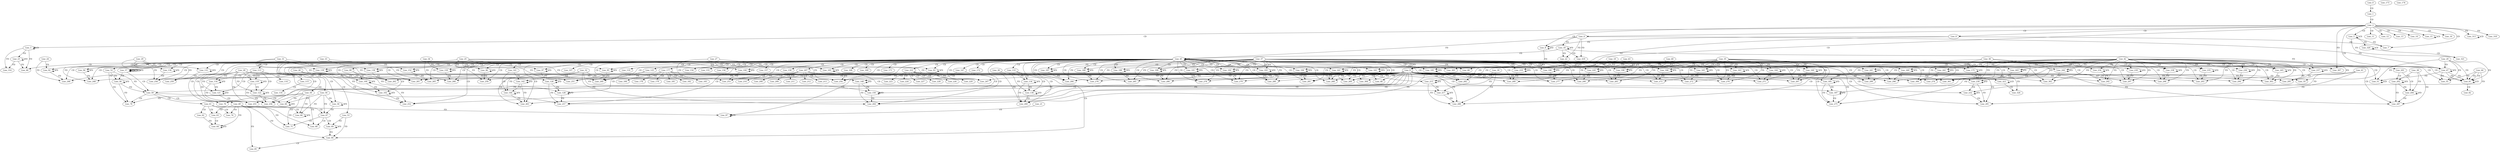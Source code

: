 digraph G {
  Line_0;
  Line_1;
  Line_2;
  Line_3;
  Line_3;
  Line_4;
  Line_5;
  Line_5;
  Line_6;
  Line_7;
  Line_8;
  Line_9;
  Line_9;
  Line_10;
  Line_11;
  Line_12;
  Line_13;
  Line_14;
  Line_15;
  Line_15;
  Line_16;
  Line_18;
  Line_22;
  Line_23;
  Line_45;
  Line_45;
  Line_46;
  Line_47;
  Line_20;
  Line_47;
  Line_48;
  Line_49;
  Line_50;
  Line_51;
  Line_51;
  Line_52;
  Line_53;
  Line_54;
  Line_55;
  Line_55;
  Line_55;
  Line_44;
  Line_56;
  Line_57;
  Line_57;
  Line_57;
  Line_58;
  Line_59;
  Line_59;
  Line_60;
  Line_60;
  Line_60;
  Line_61;
  Line_62;
  Line_63;
  Line_63;
  Line_64;
  Line_64;
  Line_64;
  Line_66;
  Line_66;
  Line_66;
  Line_67;
  Line_68;
  Line_68;
  Line_68;
  Line_69;
  Line_71;
  Line_71;
  Line_74;
  Line_76;
  Line_78;
  Line_81;
  Line_81;
  Line_82;
  Line_84;
  Line_84;
  Line_85;
  Line_87;
  Line_21;
  Line_87;
  Line_87;
  Line_89;
  Line_43;
  Line_92;
  Line_24;
  Line_92;
  Line_93;
  Line_25;
  Line_94;
  Line_95;
  Line_96;
  Line_97;
  Line_99;
  Line_100;
  Line_26;
  Line_102;
  Line_104;
  Line_27;
  Line_105;
  Line_107;
  Line_110;
  Line_113;
  Line_114;
  Line_115;
  Line_116;
  Line_118;
  Line_28;
  Line_119;
  Line_121;
  Line_122;
  Line_125;
  Line_126;
  Line_128;
  Line_130;
  Line_29;
  Line_131;
  Line_133;
  Line_134;
  Line_30;
  Line_136;
  Line_138;
  Line_31;
  Line_139;
  Line_141;
  Line_142;
  Line_32;
  Line_144;
  Line_147;
  Line_148;
  Line_150;
  Line_152;
  Line_33;
  Line_154;
  Line_155;
  Line_155;
  Line_156;
  Line_157;
  Line_158;
  Line_159;
  Line_34;
  Line_160;
  Line_35;
  Line_161;
  Line_162;
  Line_163;
  Line_164;
  Line_165;
  Line_166;
  Line_168;
  Line_169;
  Line_171;
  Line_172;
  Line_173;
  Line_174;
  Line_175;
  Line_36;
  Line_177;
  Line_178;
  Line_179;
  Line_181;
  Line_182;
  Line_183;
  Line_184;
  Line_185;
  Line_187;
  Line_189;
  Line_37;
  Line_190;
  Line_191;
  Line_192;
  Line_193;
  Line_194;
  Line_195;
  Line_196;
  Line_197;
  Line_198;
  Line_199;
  Line_201;
  Line_202;
  Line_38;
  Line_204;
  Line_207;
  Line_208;
  Line_209;
  Line_211;
  Line_212;
  Line_213;
  Line_214;
  Line_215;
  Line_39;
  Line_217;
  Line_219;
  Line_40;
  Line_220;
  Line_222;
  Line_223;
  Line_224;
  Line_226;
  Line_227;
  Line_228;
  Line_229;
  Line_230;
  Line_41;
  Line_232;
  Line_234;
  Line_42;
  Line_235;
  Line_236;
  Line_237;
  Line_238;
  Line_239;
  Line_240;
  Line_241;
  Line_242;
  Line_243;
  Line_244;
  Line_245;
  Line_246;
  Line_247;
  Line_248;
  Line_249;
  Line_250;
  Line_251;
  Line_252;
  Line_253;
  Line_254;
  Line_255;
  Line_256;
  Line_257;
  Line_258;
  Line_259;
  Line_260;
  Line_261;
  Line_262;
  Line_263;
  Line_264;
  Line_265;
  Line_266;
  Line_267;
  Line_268;
  Line_269;
  Line_270;
  Line_271;
  Line_272;
  Line_273;
  Line_274;
  Line_275;
  Line_276;
  Line_277;
  Line_278;
  Line_279;
  Line_280;
  Line_281;
  Line_282;
  Line_283;
  Line_284;
  Line_285;
  Line_286;
  Line_287;
  Line_288;
  Line_289;
  Line_290;
  Line_291;
  Line_292;
  Line_293;
  Line_294;
  Line_295;
  Line_296;
  Line_297;
  Line_298;
  Line_299;
  Line_300;
  Line_301;
  Line_302;
  Line_303;
  Line_304;
  Line_305;
  Line_19;
  Line_307;
  Line_313;
  Line_313;
  Line_314;
  Line_318;
  Line_319;
  Line_320;
  Line_320;
  Line_320;
  Line_321;
  Line_323;
  Line_323;
  Line_323;
  Line_324;
  Line_0 -> Line_1 [ label="CD" ];
  Line_1 -> Line_2 [ label="CD" ];
  Line_2 -> Line_3 [ label="CD" ];
  Line_3 -> Line_3 [ label="CD" ];
  Line_2 -> Line_4 [ label="CD" ];
  Line_2 -> Line_5 [ label="CD" ];
  Line_5 -> Line_5 [ label="CD" ];
  Line_2 -> Line_6 [ label="CD" ];
  Line_2 -> Line_7 [ label="CD" ];
  Line_5 -> Line_7 [ label="FD" ];
  Line_6 -> Line_7 [ label="FD" ];
  Line_2 -> Line_8 [ label="CD" ];
  Line_6 -> Line_8 [ label="FD" ];
  Line_8 -> Line_8 [ label="FD" ];
  Line_2 -> Line_9 [ label="CD" ];
  Line_6 -> Line_9 [ label="FD" ];
  Line_8 -> Line_9 [ label="FD" ];
  Line_2 -> Line_10 [ label="CD" ];
  Line_9 -> Line_10 [ label="FD" ];
  Line_2 -> Line_11 [ label="CD" ];
  Line_2 -> Line_12 [ label="CD" ];
  Line_2 -> Line_13 [ label="CD" ];
  Line_2 -> Line_14 [ label="CD" ];
  Line_2 -> Line_15 [ label="CD" ];
  Line_15 -> Line_15 [ label="CD" ];
  Line_2 -> Line_16 [ label="CD" ];
  Line_4 -> Line_18 [ label="FD" ];
  Line_18 -> Line_18 [ label="FD" ];
  Line_4 -> Line_22 [ label="FD" ];
  Line_18 -> Line_22 [ label="FD" ];
  Line_3 -> Line_23 [ label="FD" ];
  Line_23 -> Line_23 [ label="FD" ];
  Line_45 -> Line_45 [ label="CD" ];
  Line_4 -> Line_45 [ label="FD" ];
  Line_18 -> Line_45 [ label="FD" ];
  Line_45 -> Line_46 [ label="CD" ];
  Line_3 -> Line_46 [ label="FD" ];
  Line_23 -> Line_46 [ label="FD" ];
  Line_45 -> Line_47 [ label="CD" ];
  Line_47 -> Line_47 [ label="FD" ];
  Line_20 -> Line_47 [ label="FD" ];
  Line_4 -> Line_47 [ label="FD" ];
  Line_18 -> Line_47 [ label="FD" ];
  Line_45 -> Line_48 [ label="CD" ];
  Line_9 -> Line_48 [ label="FD" ];
  Line_45 -> Line_49 [ label="CD" ];
  Line_45 -> Line_50 [ label="CD" ];
  Line_45 -> Line_51 [ label="CD" ];
  Line_51 -> Line_51 [ label="CD" ];
  Line_47 -> Line_51 [ label="FD" ];
  Line_20 -> Line_51 [ label="FD" ];
  Line_45 -> Line_52 [ label="CD" ];
  Line_45 -> Line_53 [ label="CD" ];
  Line_45 -> Line_54 [ label="CD" ];
  Line_45 -> Line_55 [ label="CD" ];
  Line_47 -> Line_55 [ label="FD" ];
  Line_20 -> Line_55 [ label="FD" ];
  Line_44 -> Line_55 [ label="FD" ];
  Line_45 -> Line_56 [ label="CD" ];
  Line_54 -> Line_56 [ label="FD" ];
  Line_56 -> Line_56 [ label="FD" ];
  Line_45 -> Line_57 [ label="CD" ];
  Line_57 -> Line_57 [ label="CD" ];
  Line_57 -> Line_57 [ label="CD" ];
  Line_57 -> Line_57 [ label="FD" ];
  Line_57 -> Line_58 [ label="CD" ];
  Line_58 -> Line_58 [ label="FD" ];
  Line_52 -> Line_58 [ label="FD" ];
  Line_57 -> Line_59 [ label="CD" ];
  Line_58 -> Line_59 [ label="FD" ];
  Line_52 -> Line_59 [ label="FD" ];
  Line_44 -> Line_59 [ label="FD" ];
  Line_59 -> Line_60 [ label="CD" ];
  Line_60 -> Line_60 [ label="FD" ];
  Line_54 -> Line_60 [ label="FD" ];
  Line_50 -> Line_60 [ label="FD" ];
  Line_59 -> Line_61 [ label="CD" ];
  Line_61 -> Line_62 [ label="CD" ];
  Line_61 -> Line_63 [ label="CD" ];
  Line_49 -> Line_63 [ label="FD" ];
  Line_63 -> Line_64 [ label="CD" ];
  Line_62 -> Line_64 [ label="FD" ];
  Line_64 -> Line_64 [ label="FD" ];
  Line_49 -> Line_64 [ label="FD" ];
  Line_61 -> Line_66 [ label="CD" ];
  Line_66 -> Line_66 [ label="FD" ];
  Line_54 -> Line_66 [ label="FD" ];
  Line_50 -> Line_66 [ label="FD" ];
  Line_61 -> Line_67 [ label="CD" ];
  Line_54 -> Line_67 [ label="FD" ];
  Line_56 -> Line_67 [ label="FD" ];
  Line_67 -> Line_68 [ label="CD" ];
  Line_49 -> Line_68 [ label="FD" ];
  Line_50 -> Line_68 [ label="FD" ];
  Line_67 -> Line_69 [ label="CD" ];
  Line_69 -> Line_69 [ label="FD" ];
  Line_53 -> Line_69 [ label="FD" ];
  Line_67 -> Line_71 [ label="CD" ];
  Line_49 -> Line_71 [ label="FD" ];
  Line_50 -> Line_71 [ label="FD" ];
  Line_61 -> Line_74 [ label="CD" ];
  Line_49 -> Line_74 [ label="FD" ];
  Line_59 -> Line_76 [ label="CD" ];
  Line_50 -> Line_76 [ label="FD" ];
  Line_59 -> Line_78 [ label="CD" ];
  Line_50 -> Line_78 [ label="FD" ];
  Line_58 -> Line_78 [ label="FD" ];
  Line_52 -> Line_78 [ label="FD" ];
  Line_45 -> Line_81 [ label="CD" ];
  Line_47 -> Line_81 [ label="FD" ];
  Line_20 -> Line_81 [ label="FD" ];
  Line_44 -> Line_81 [ label="FD" ];
  Line_81 -> Line_81 [ label="CD" ];
  Line_47 -> Line_81 [ label="FD" ];
  Line_20 -> Line_81 [ label="FD" ];
  Line_44 -> Line_81 [ label="FD" ];
  Line_81 -> Line_82 [ label="CD" ];
  Line_45 -> Line_84 [ label="CD" ];
  Line_69 -> Line_84 [ label="FD" ];
  Line_53 -> Line_84 [ label="FD" ];
  Line_49 -> Line_84 [ label="FD" ];
  Line_84 -> Line_85 [ label="CD" ];
  Line_49 -> Line_85 [ label="FD" ];
  Line_45 -> Line_87 [ label="CD" ];
  Line_87 -> Line_87 [ label="FD" ];
  Line_21 -> Line_87 [ label="FD" ];
  Line_49 -> Line_87 [ label="FD" ];
  Line_45 -> Line_89 [ label="CD" ];
  Line_43 -> Line_89 [ label="FD" ];
  Line_45 -> Line_92 [ label="CD" ];
  Line_92 -> Line_92 [ label="FD" ];
  Line_24 -> Line_92 [ label="FD" ];
  Line_45 -> Line_93 [ label="CD" ];
  Line_93 -> Line_93 [ label="FD" ];
  Line_25 -> Line_93 [ label="FD" ];
  Line_45 -> Line_94 [ label="CD" ];
  Line_94 -> Line_94 [ label="FD" ];
  Line_25 -> Line_94 [ label="FD" ];
  Line_45 -> Line_95 [ label="CD" ];
  Line_95 -> Line_95 [ label="FD" ];
  Line_25 -> Line_95 [ label="FD" ];
  Line_45 -> Line_96 [ label="CD" ];
  Line_96 -> Line_96 [ label="FD" ];
  Line_25 -> Line_96 [ label="FD" ];
  Line_45 -> Line_97 [ label="CD" ];
  Line_97 -> Line_97 [ label="FD" ];
  Line_25 -> Line_97 [ label="FD" ];
  Line_45 -> Line_99 [ label="CD" ];
  Line_99 -> Line_100 [ label="CD" ];
  Line_100 -> Line_100 [ label="FD" ];
  Line_26 -> Line_100 [ label="FD" ];
  Line_99 -> Line_102 [ label="CD" ];
  Line_100 -> Line_102 [ label="FD" ];
  Line_102 -> Line_102 [ label="FD" ];
  Line_26 -> Line_102 [ label="FD" ];
  Line_45 -> Line_104 [ label="CD" ];
  Line_104 -> Line_104 [ label="FD" ];
  Line_27 -> Line_104 [ label="FD" ];
  Line_45 -> Line_105 [ label="CD" ];
  Line_105 -> Line_105 [ label="FD" ];
  Line_27 -> Line_105 [ label="FD" ];
  Line_45 -> Line_107 [ label="CD" ];
  Line_45 -> Line_110 [ label="CD" ];
  Line_45 -> Line_113 [ label="CD" ];
  Line_113 -> Line_114 [ label="CD" ];
  Line_113 -> Line_115 [ label="CD" ];
  Line_115 -> Line_116 [ label="CD" ];
  Line_113 -> Line_118 [ label="CD" ];
  Line_118 -> Line_118 [ label="FD" ];
  Line_28 -> Line_118 [ label="FD" ];
  Line_113 -> Line_119 [ label="CD" ];
  Line_119 -> Line_119 [ label="FD" ];
  Line_28 -> Line_119 [ label="FD" ];
  Line_113 -> Line_121 [ label="CD" ];
  Line_118 -> Line_121 [ label="FD" ];
  Line_121 -> Line_121 [ label="FD" ];
  Line_28 -> Line_121 [ label="FD" ];
  Line_113 -> Line_122 [ label="CD" ];
  Line_119 -> Line_122 [ label="FD" ];
  Line_122 -> Line_122 [ label="FD" ];
  Line_28 -> Line_122 [ label="FD" ];
  Line_45 -> Line_125 [ label="CD" ];
  Line_125 -> Line_126 [ label="CD" ];
  Line_126 -> Line_126 [ label="FD" ];
  Line_28 -> Line_126 [ label="FD" ];
  Line_125 -> Line_128 [ label="CD" ];
  Line_126 -> Line_128 [ label="FD" ];
  Line_128 -> Line_128 [ label="FD" ];
  Line_28 -> Line_128 [ label="FD" ];
  Line_45 -> Line_130 [ label="CD" ];
  Line_130 -> Line_130 [ label="FD" ];
  Line_29 -> Line_130 [ label="FD" ];
  Line_45 -> Line_131 [ label="CD" ];
  Line_131 -> Line_131 [ label="FD" ];
  Line_29 -> Line_131 [ label="FD" ];
  Line_45 -> Line_133 [ label="CD" ];
  Line_133 -> Line_134 [ label="CD" ];
  Line_134 -> Line_134 [ label="FD" ];
  Line_30 -> Line_134 [ label="FD" ];
  Line_133 -> Line_136 [ label="CD" ];
  Line_134 -> Line_136 [ label="FD" ];
  Line_136 -> Line_136 [ label="FD" ];
  Line_30 -> Line_136 [ label="FD" ];
  Line_45 -> Line_138 [ label="CD" ];
  Line_138 -> Line_138 [ label="FD" ];
  Line_31 -> Line_138 [ label="FD" ];
  Line_45 -> Line_139 [ label="CD" ];
  Line_139 -> Line_139 [ label="FD" ];
  Line_31 -> Line_139 [ label="FD" ];
  Line_45 -> Line_141 [ label="CD" ];
  Line_141 -> Line_142 [ label="CD" ];
  Line_142 -> Line_142 [ label="FD" ];
  Line_32 -> Line_142 [ label="FD" ];
  Line_141 -> Line_144 [ label="CD" ];
  Line_142 -> Line_144 [ label="FD" ];
  Line_144 -> Line_144 [ label="FD" ];
  Line_32 -> Line_144 [ label="FD" ];
  Line_45 -> Line_147 [ label="CD" ];
  Line_147 -> Line_148 [ label="CD" ];
  Line_148 -> Line_148 [ label="FD" ];
  Line_32 -> Line_148 [ label="FD" ];
  Line_147 -> Line_150 [ label="CD" ];
  Line_148 -> Line_150 [ label="FD" ];
  Line_150 -> Line_150 [ label="FD" ];
  Line_32 -> Line_150 [ label="FD" ];
  Line_45 -> Line_152 [ label="CD" ];
  Line_152 -> Line_152 [ label="FD" ];
  Line_33 -> Line_152 [ label="FD" ];
  Line_45 -> Line_154 [ label="CD" ];
  Line_45 -> Line_155 [ label="CD" ];
  Line_45 -> Line_156 [ label="CD" ];
  Line_45 -> Line_157 [ label="CD" ];
  Line_45 -> Line_158 [ label="CD" ];
  Line_45 -> Line_159 [ label="CD" ];
  Line_159 -> Line_159 [ label="FD" ];
  Line_34 -> Line_159 [ label="FD" ];
  Line_45 -> Line_160 [ label="CD" ];
  Line_160 -> Line_160 [ label="FD" ];
  Line_35 -> Line_160 [ label="FD" ];
  Line_45 -> Line_161 [ label="CD" ];
  Line_161 -> Line_161 [ label="FD" ];
  Line_35 -> Line_161 [ label="FD" ];
  Line_45 -> Line_162 [ label="CD" ];
  Line_162 -> Line_162 [ label="FD" ];
  Line_35 -> Line_162 [ label="FD" ];
  Line_45 -> Line_163 [ label="CD" ];
  Line_163 -> Line_163 [ label="FD" ];
  Line_35 -> Line_163 [ label="FD" ];
  Line_45 -> Line_164 [ label="CD" ];
  Line_164 -> Line_164 [ label="FD" ];
  Line_35 -> Line_164 [ label="FD" ];
  Line_45 -> Line_165 [ label="CD" ];
  Line_165 -> Line_165 [ label="FD" ];
  Line_35 -> Line_165 [ label="FD" ];
  Line_45 -> Line_166 [ label="CD" ];
  Line_166 -> Line_166 [ label="FD" ];
  Line_35 -> Line_166 [ label="FD" ];
  Line_45 -> Line_168 [ label="CD" ];
  Line_45 -> Line_169 [ label="CD" ];
  Line_45 -> Line_171 [ label="CD" ];
  Line_45 -> Line_172 [ label="CD" ];
  Line_45 -> Line_175 [ label="CD" ];
  Line_175 -> Line_175 [ label="FD" ];
  Line_36 -> Line_175 [ label="FD" ];
  Line_45 -> Line_177 [ label="CD" ];
  Line_177 -> Line_178 [ label="CD" ];
  Line_177 -> Line_179 [ label="CD" ];
  Line_177 -> Line_181 [ label="CD" ];
  Line_177 -> Line_182 [ label="CD" ];
  Line_177 -> Line_183 [ label="CD" ];
  Line_177 -> Line_184 [ label="CD" ];
  Line_177 -> Line_185 [ label="CD" ];
  Line_185 -> Line_185 [ label="FD" ];
  Line_36 -> Line_185 [ label="FD" ];
  Line_177 -> Line_187 [ label="CD" ];
  Line_185 -> Line_187 [ label="FD" ];
  Line_187 -> Line_187 [ label="FD" ];
  Line_36 -> Line_187 [ label="FD" ];
  Line_45 -> Line_189 [ label="CD" ];
  Line_189 -> Line_189 [ label="FD" ];
  Line_37 -> Line_189 [ label="FD" ];
  Line_45 -> Line_190 [ label="CD" ];
  Line_190 -> Line_190 [ label="FD" ];
  Line_37 -> Line_190 [ label="FD" ];
  Line_45 -> Line_191 [ label="CD" ];
  Line_191 -> Line_191 [ label="FD" ];
  Line_37 -> Line_191 [ label="FD" ];
  Line_45 -> Line_192 [ label="CD" ];
  Line_192 -> Line_192 [ label="FD" ];
  Line_37 -> Line_192 [ label="FD" ];
  Line_45 -> Line_193 [ label="CD" ];
  Line_193 -> Line_193 [ label="FD" ];
  Line_37 -> Line_193 [ label="FD" ];
  Line_45 -> Line_194 [ label="CD" ];
  Line_194 -> Line_194 [ label="FD" ];
  Line_37 -> Line_194 [ label="FD" ];
  Line_45 -> Line_195 [ label="CD" ];
  Line_195 -> Line_195 [ label="FD" ];
  Line_37 -> Line_195 [ label="FD" ];
  Line_45 -> Line_196 [ label="CD" ];
  Line_196 -> Line_196 [ label="FD" ];
  Line_37 -> Line_196 [ label="FD" ];
  Line_45 -> Line_197 [ label="CD" ];
  Line_197 -> Line_197 [ label="FD" ];
  Line_37 -> Line_197 [ label="FD" ];
  Line_45 -> Line_198 [ label="CD" ];
  Line_198 -> Line_198 [ label="FD" ];
  Line_37 -> Line_198 [ label="FD" ];
  Line_45 -> Line_199 [ label="CD" ];
  Line_199 -> Line_199 [ label="FD" ];
  Line_37 -> Line_199 [ label="FD" ];
  Line_45 -> Line_201 [ label="CD" ];
  Line_201 -> Line_202 [ label="CD" ];
  Line_202 -> Line_202 [ label="FD" ];
  Line_38 -> Line_202 [ label="FD" ];
  Line_201 -> Line_204 [ label="CD" ];
  Line_202 -> Line_204 [ label="FD" ];
  Line_204 -> Line_204 [ label="FD" ];
  Line_38 -> Line_204 [ label="FD" ];
  Line_45 -> Line_207 [ label="CD" ];
  Line_207 -> Line_208 [ label="CD" ];
  Line_207 -> Line_209 [ label="CD" ];
  Line_207 -> Line_211 [ label="CD" ];
  Line_207 -> Line_212 [ label="CD" ];
  Line_207 -> Line_213 [ label="CD" ];
  Line_207 -> Line_214 [ label="CD" ];
  Line_207 -> Line_215 [ label="CD" ];
  Line_215 -> Line_215 [ label="FD" ];
  Line_39 -> Line_215 [ label="FD" ];
  Line_207 -> Line_217 [ label="CD" ];
  Line_215 -> Line_217 [ label="FD" ];
  Line_217 -> Line_217 [ label="FD" ];
  Line_39 -> Line_217 [ label="FD" ];
  Line_45 -> Line_219 [ label="CD" ];
  Line_219 -> Line_219 [ label="FD" ];
  Line_40 -> Line_219 [ label="FD" ];
  Line_45 -> Line_220 [ label="CD" ];
  Line_220 -> Line_220 [ label="FD" ];
  Line_40 -> Line_220 [ label="FD" ];
  Line_45 -> Line_222 [ label="CD" ];
  Line_222 -> Line_223 [ label="CD" ];
  Line_222 -> Line_224 [ label="CD" ];
  Line_222 -> Line_226 [ label="CD" ];
  Line_222 -> Line_227 [ label="CD" ];
  Line_222 -> Line_228 [ label="CD" ];
  Line_222 -> Line_229 [ label="CD" ];
  Line_222 -> Line_230 [ label="CD" ];
  Line_230 -> Line_230 [ label="FD" ];
  Line_41 -> Line_230 [ label="FD" ];
  Line_222 -> Line_232 [ label="CD" ];
  Line_230 -> Line_232 [ label="FD" ];
  Line_232 -> Line_232 [ label="FD" ];
  Line_41 -> Line_232 [ label="FD" ];
  Line_45 -> Line_234 [ label="CD" ];
  Line_234 -> Line_234 [ label="FD" ];
  Line_42 -> Line_234 [ label="FD" ];
  Line_45 -> Line_235 [ label="CD" ];
  Line_235 -> Line_235 [ label="FD" ];
  Line_42 -> Line_235 [ label="FD" ];
  Line_45 -> Line_236 [ label="CD" ];
  Line_236 -> Line_236 [ label="FD" ];
  Line_42 -> Line_236 [ label="FD" ];
  Line_45 -> Line_237 [ label="CD" ];
  Line_237 -> Line_237 [ label="FD" ];
  Line_42 -> Line_237 [ label="FD" ];
  Line_45 -> Line_238 [ label="CD" ];
  Line_238 -> Line_238 [ label="FD" ];
  Line_42 -> Line_238 [ label="FD" ];
  Line_45 -> Line_239 [ label="CD" ];
  Line_239 -> Line_239 [ label="FD" ];
  Line_42 -> Line_239 [ label="FD" ];
  Line_45 -> Line_240 [ label="CD" ];
  Line_240 -> Line_240 [ label="FD" ];
  Line_42 -> Line_240 [ label="FD" ];
  Line_45 -> Line_241 [ label="CD" ];
  Line_241 -> Line_241 [ label="FD" ];
  Line_42 -> Line_241 [ label="FD" ];
  Line_45 -> Line_242 [ label="CD" ];
  Line_242 -> Line_242 [ label="FD" ];
  Line_42 -> Line_242 [ label="FD" ];
  Line_45 -> Line_243 [ label="CD" ];
  Line_243 -> Line_243 [ label="FD" ];
  Line_42 -> Line_243 [ label="FD" ];
  Line_45 -> Line_244 [ label="CD" ];
  Line_244 -> Line_244 [ label="FD" ];
  Line_42 -> Line_244 [ label="FD" ];
  Line_45 -> Line_245 [ label="CD" ];
  Line_245 -> Line_245 [ label="FD" ];
  Line_42 -> Line_245 [ label="FD" ];
  Line_45 -> Line_246 [ label="CD" ];
  Line_9 -> Line_246 [ label="FD" ];
  Line_92 -> Line_246 [ label="FD" ];
  Line_24 -> Line_246 [ label="FD" ];
  Line_45 -> Line_247 [ label="CD" ];
  Line_9 -> Line_247 [ label="FD" ];
  Line_93 -> Line_247 [ label="FD" ];
  Line_25 -> Line_247 [ label="FD" ];
  Line_45 -> Line_248 [ label="CD" ];
  Line_9 -> Line_248 [ label="FD" ];
  Line_94 -> Line_248 [ label="FD" ];
  Line_25 -> Line_248 [ label="FD" ];
  Line_45 -> Line_249 [ label="CD" ];
  Line_9 -> Line_249 [ label="FD" ];
  Line_95 -> Line_249 [ label="FD" ];
  Line_25 -> Line_249 [ label="FD" ];
  Line_45 -> Line_250 [ label="CD" ];
  Line_9 -> Line_250 [ label="FD" ];
  Line_96 -> Line_250 [ label="FD" ];
  Line_25 -> Line_250 [ label="FD" ];
  Line_45 -> Line_251 [ label="CD" ];
  Line_9 -> Line_251 [ label="FD" ];
  Line_97 -> Line_251 [ label="FD" ];
  Line_25 -> Line_251 [ label="FD" ];
  Line_45 -> Line_252 [ label="CD" ];
  Line_9 -> Line_252 [ label="FD" ];
  Line_100 -> Line_252 [ label="FD" ];
  Line_102 -> Line_252 [ label="FD" ];
  Line_26 -> Line_252 [ label="FD" ];
  Line_45 -> Line_253 [ label="CD" ];
  Line_9 -> Line_253 [ label="FD" ];
  Line_104 -> Line_253 [ label="FD" ];
  Line_27 -> Line_253 [ label="FD" ];
  Line_45 -> Line_254 [ label="CD" ];
  Line_9 -> Line_254 [ label="FD" ];
  Line_105 -> Line_254 [ label="FD" ];
  Line_27 -> Line_254 [ label="FD" ];
  Line_45 -> Line_255 [ label="CD" ];
  Line_9 -> Line_255 [ label="FD" ];
  Line_118 -> Line_255 [ label="FD" ];
  Line_121 -> Line_255 [ label="FD" ];
  Line_28 -> Line_255 [ label="FD" ];
  Line_45 -> Line_256 [ label="CD" ];
  Line_9 -> Line_256 [ label="FD" ];
  Line_119 -> Line_256 [ label="FD" ];
  Line_122 -> Line_256 [ label="FD" ];
  Line_28 -> Line_256 [ label="FD" ];
  Line_45 -> Line_257 [ label="CD" ];
  Line_9 -> Line_257 [ label="FD" ];
  Line_126 -> Line_257 [ label="FD" ];
  Line_128 -> Line_257 [ label="FD" ];
  Line_28 -> Line_257 [ label="FD" ];
  Line_45 -> Line_258 [ label="CD" ];
  Line_9 -> Line_258 [ label="FD" ];
  Line_130 -> Line_258 [ label="FD" ];
  Line_29 -> Line_258 [ label="FD" ];
  Line_45 -> Line_259 [ label="CD" ];
  Line_9 -> Line_259 [ label="FD" ];
  Line_131 -> Line_259 [ label="FD" ];
  Line_29 -> Line_259 [ label="FD" ];
  Line_45 -> Line_260 [ label="CD" ];
  Line_9 -> Line_260 [ label="FD" ];
  Line_134 -> Line_260 [ label="FD" ];
  Line_136 -> Line_260 [ label="FD" ];
  Line_30 -> Line_260 [ label="FD" ];
  Line_45 -> Line_261 [ label="CD" ];
  Line_9 -> Line_261 [ label="FD" ];
  Line_138 -> Line_261 [ label="FD" ];
  Line_31 -> Line_261 [ label="FD" ];
  Line_45 -> Line_262 [ label="CD" ];
  Line_9 -> Line_262 [ label="FD" ];
  Line_139 -> Line_262 [ label="FD" ];
  Line_31 -> Line_262 [ label="FD" ];
  Line_45 -> Line_263 [ label="CD" ];
  Line_9 -> Line_263 [ label="FD" ];
  Line_142 -> Line_263 [ label="FD" ];
  Line_144 -> Line_263 [ label="FD" ];
  Line_32 -> Line_263 [ label="FD" ];
  Line_45 -> Line_264 [ label="CD" ];
  Line_9 -> Line_264 [ label="FD" ];
  Line_148 -> Line_264 [ label="FD" ];
  Line_150 -> Line_264 [ label="FD" ];
  Line_32 -> Line_264 [ label="FD" ];
  Line_45 -> Line_265 [ label="CD" ];
  Line_9 -> Line_265 [ label="FD" ];
  Line_152 -> Line_265 [ label="FD" ];
  Line_33 -> Line_265 [ label="FD" ];
  Line_45 -> Line_266 [ label="CD" ];
  Line_9 -> Line_266 [ label="FD" ];
  Line_159 -> Line_266 [ label="FD" ];
  Line_34 -> Line_266 [ label="FD" ];
  Line_45 -> Line_267 [ label="CD" ];
  Line_9 -> Line_267 [ label="FD" ];
  Line_160 -> Line_267 [ label="FD" ];
  Line_35 -> Line_267 [ label="FD" ];
  Line_45 -> Line_268 [ label="CD" ];
  Line_9 -> Line_268 [ label="FD" ];
  Line_161 -> Line_268 [ label="FD" ];
  Line_35 -> Line_268 [ label="FD" ];
  Line_45 -> Line_269 [ label="CD" ];
  Line_9 -> Line_269 [ label="FD" ];
  Line_162 -> Line_269 [ label="FD" ];
  Line_35 -> Line_269 [ label="FD" ];
  Line_45 -> Line_270 [ label="CD" ];
  Line_9 -> Line_270 [ label="FD" ];
  Line_163 -> Line_270 [ label="FD" ];
  Line_35 -> Line_270 [ label="FD" ];
  Line_45 -> Line_271 [ label="CD" ];
  Line_9 -> Line_271 [ label="FD" ];
  Line_164 -> Line_271 [ label="FD" ];
  Line_35 -> Line_271 [ label="FD" ];
  Line_45 -> Line_272 [ label="CD" ];
  Line_9 -> Line_272 [ label="FD" ];
  Line_165 -> Line_272 [ label="FD" ];
  Line_35 -> Line_272 [ label="FD" ];
  Line_45 -> Line_273 [ label="CD" ];
  Line_9 -> Line_273 [ label="FD" ];
  Line_166 -> Line_273 [ label="FD" ];
  Line_35 -> Line_273 [ label="FD" ];
  Line_45 -> Line_274 [ label="CD" ];
  Line_9 -> Line_274 [ label="FD" ];
  Line_175 -> Line_274 [ label="FD" ];
  Line_36 -> Line_274 [ label="FD" ];
  Line_45 -> Line_275 [ label="CD" ];
  Line_9 -> Line_275 [ label="FD" ];
  Line_185 -> Line_275 [ label="FD" ];
  Line_187 -> Line_275 [ label="FD" ];
  Line_36 -> Line_275 [ label="FD" ];
  Line_45 -> Line_276 [ label="CD" ];
  Line_9 -> Line_276 [ label="FD" ];
  Line_189 -> Line_276 [ label="FD" ];
  Line_37 -> Line_276 [ label="FD" ];
  Line_45 -> Line_277 [ label="CD" ];
  Line_9 -> Line_277 [ label="FD" ];
  Line_190 -> Line_277 [ label="FD" ];
  Line_37 -> Line_277 [ label="FD" ];
  Line_45 -> Line_278 [ label="CD" ];
  Line_9 -> Line_278 [ label="FD" ];
  Line_191 -> Line_278 [ label="FD" ];
  Line_37 -> Line_278 [ label="FD" ];
  Line_45 -> Line_279 [ label="CD" ];
  Line_9 -> Line_279 [ label="FD" ];
  Line_192 -> Line_279 [ label="FD" ];
  Line_37 -> Line_279 [ label="FD" ];
  Line_45 -> Line_280 [ label="CD" ];
  Line_9 -> Line_280 [ label="FD" ];
  Line_193 -> Line_280 [ label="FD" ];
  Line_37 -> Line_280 [ label="FD" ];
  Line_45 -> Line_281 [ label="CD" ];
  Line_9 -> Line_281 [ label="FD" ];
  Line_194 -> Line_281 [ label="FD" ];
  Line_37 -> Line_281 [ label="FD" ];
  Line_45 -> Line_282 [ label="CD" ];
  Line_9 -> Line_282 [ label="FD" ];
  Line_195 -> Line_282 [ label="FD" ];
  Line_37 -> Line_282 [ label="FD" ];
  Line_45 -> Line_283 [ label="CD" ];
  Line_9 -> Line_283 [ label="FD" ];
  Line_196 -> Line_283 [ label="FD" ];
  Line_37 -> Line_283 [ label="FD" ];
  Line_45 -> Line_284 [ label="CD" ];
  Line_9 -> Line_284 [ label="FD" ];
  Line_197 -> Line_284 [ label="FD" ];
  Line_37 -> Line_284 [ label="FD" ];
  Line_45 -> Line_285 [ label="CD" ];
  Line_9 -> Line_285 [ label="FD" ];
  Line_198 -> Line_285 [ label="FD" ];
  Line_37 -> Line_285 [ label="FD" ];
  Line_45 -> Line_286 [ label="CD" ];
  Line_9 -> Line_286 [ label="FD" ];
  Line_199 -> Line_286 [ label="FD" ];
  Line_37 -> Line_286 [ label="FD" ];
  Line_45 -> Line_287 [ label="CD" ];
  Line_9 -> Line_287 [ label="FD" ];
  Line_202 -> Line_287 [ label="FD" ];
  Line_204 -> Line_287 [ label="FD" ];
  Line_38 -> Line_287 [ label="FD" ];
  Line_45 -> Line_288 [ label="CD" ];
  Line_9 -> Line_288 [ label="FD" ];
  Line_215 -> Line_288 [ label="FD" ];
  Line_217 -> Line_288 [ label="FD" ];
  Line_39 -> Line_288 [ label="FD" ];
  Line_45 -> Line_289 [ label="CD" ];
  Line_9 -> Line_289 [ label="FD" ];
  Line_219 -> Line_289 [ label="FD" ];
  Line_40 -> Line_289 [ label="FD" ];
  Line_45 -> Line_290 [ label="CD" ];
  Line_9 -> Line_290 [ label="FD" ];
  Line_220 -> Line_290 [ label="FD" ];
  Line_40 -> Line_290 [ label="FD" ];
  Line_45 -> Line_291 [ label="CD" ];
  Line_9 -> Line_291 [ label="FD" ];
  Line_230 -> Line_291 [ label="FD" ];
  Line_232 -> Line_291 [ label="FD" ];
  Line_41 -> Line_291 [ label="FD" ];
  Line_45 -> Line_292 [ label="CD" ];
  Line_9 -> Line_292 [ label="FD" ];
  Line_234 -> Line_292 [ label="FD" ];
  Line_42 -> Line_292 [ label="FD" ];
  Line_45 -> Line_293 [ label="CD" ];
  Line_9 -> Line_293 [ label="FD" ];
  Line_235 -> Line_293 [ label="FD" ];
  Line_42 -> Line_293 [ label="FD" ];
  Line_45 -> Line_294 [ label="CD" ];
  Line_9 -> Line_294 [ label="FD" ];
  Line_236 -> Line_294 [ label="FD" ];
  Line_42 -> Line_294 [ label="FD" ];
  Line_45 -> Line_295 [ label="CD" ];
  Line_9 -> Line_295 [ label="FD" ];
  Line_237 -> Line_295 [ label="FD" ];
  Line_42 -> Line_295 [ label="FD" ];
  Line_45 -> Line_296 [ label="CD" ];
  Line_9 -> Line_296 [ label="FD" ];
  Line_238 -> Line_296 [ label="FD" ];
  Line_42 -> Line_296 [ label="FD" ];
  Line_45 -> Line_297 [ label="CD" ];
  Line_9 -> Line_297 [ label="FD" ];
  Line_239 -> Line_297 [ label="FD" ];
  Line_42 -> Line_297 [ label="FD" ];
  Line_45 -> Line_298 [ label="CD" ];
  Line_9 -> Line_298 [ label="FD" ];
  Line_240 -> Line_298 [ label="FD" ];
  Line_42 -> Line_298 [ label="FD" ];
  Line_45 -> Line_299 [ label="CD" ];
  Line_9 -> Line_299 [ label="FD" ];
  Line_241 -> Line_299 [ label="FD" ];
  Line_42 -> Line_299 [ label="FD" ];
  Line_45 -> Line_300 [ label="CD" ];
  Line_9 -> Line_300 [ label="FD" ];
  Line_242 -> Line_300 [ label="FD" ];
  Line_42 -> Line_300 [ label="FD" ];
  Line_45 -> Line_301 [ label="CD" ];
  Line_9 -> Line_301 [ label="FD" ];
  Line_243 -> Line_301 [ label="FD" ];
  Line_42 -> Line_301 [ label="FD" ];
  Line_45 -> Line_302 [ label="CD" ];
  Line_9 -> Line_302 [ label="FD" ];
  Line_244 -> Line_302 [ label="FD" ];
  Line_42 -> Line_302 [ label="FD" ];
  Line_45 -> Line_303 [ label="CD" ];
  Line_9 -> Line_303 [ label="FD" ];
  Line_245 -> Line_303 [ label="FD" ];
  Line_42 -> Line_303 [ label="FD" ];
  Line_45 -> Line_304 [ label="CD" ];
  Line_9 -> Line_304 [ label="FD" ];
  Line_45 -> Line_305 [ label="CD" ];
  Line_19 -> Line_305 [ label="FD" ];
  Line_45 -> Line_307 [ label="CD" ];
  Line_2 -> Line_307 [ label="FD" ];
  Line_313 -> Line_313 [ label="CD" ];
  Line_2 -> Line_313 [ label="FD" ];
  Line_3 -> Line_314 [ label="FD" ];
  Line_23 -> Line_314 [ label="FD" ];
  Line_2 -> Line_318 [ label="FD" ];
  Line_4 -> Line_319 [ label="FD" ];
  Line_18 -> Line_319 [ label="FD" ];
  Line_320 -> Line_320 [ label="CD" ];
  Line_5 -> Line_320 [ label="FD" ];
  Line_320 -> Line_321 [ label="CD" ];
  Line_5 -> Line_321 [ label="FD" ];
  Line_323 -> Line_323 [ label="CD" ];
  Line_9 -> Line_323 [ label="FD" ];
  Line_323 -> Line_324 [ label="CD" ];
  Line_9 -> Line_324 [ label="FD" ];
  Line_57 -> Line_57 [ label="FD" ];
}
